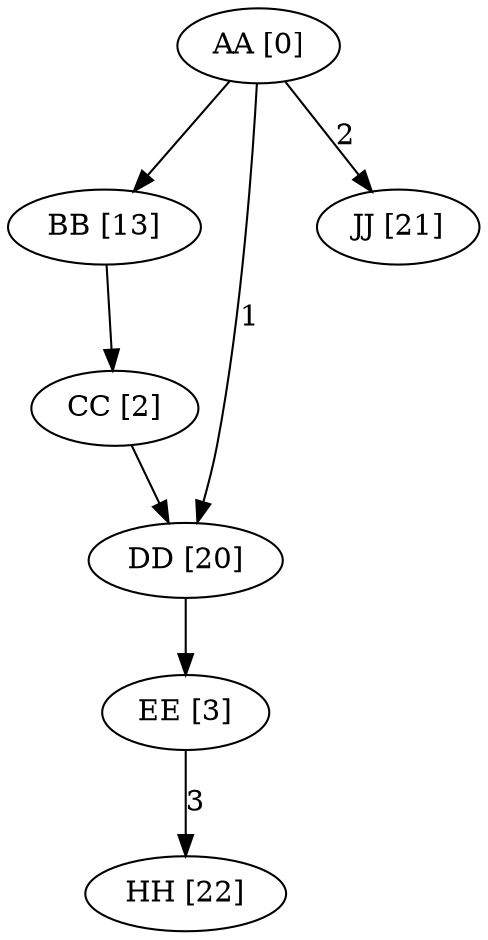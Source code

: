digraph {
    AA [label="AA [0]"]
    BB [label="BB [13]"]
    CC [label="CC [2]"]
    DD [label="DD [20]"]
    EE [label="EE [3]"]
    HH [label="HH [22]"]
    JJ [label="JJ [21]"]
    AA -> DD [label="1"]
    AA -> BB
    BB -> CC
    CC -> DD
    DD -> EE
    EE -> HH [label="3"]
    AA -> JJ [label="2"]
}
